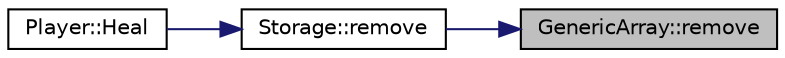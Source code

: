 digraph "GenericArray::remove"
{
 // INTERACTIVE_SVG=YES
 // LATEX_PDF_SIZE
  edge [fontname="Helvetica",fontsize="10",labelfontname="Helvetica",labelfontsize="10"];
  node [fontname="Helvetica",fontsize="10",shape=record];
  rankdir="RL";
  Node1 [label="GenericArray::remove",height=0.2,width=0.4,color="black", fillcolor="grey75", style="filled", fontcolor="black",tooltip="Removes an Element from the Array."];
  Node1 -> Node2 [dir="back",color="midnightblue",fontsize="10",style="solid"];
  Node2 [label="Storage::remove",height=0.2,width=0.4,color="black", fillcolor="white", style="filled",URL="$class_storage.html#a0210115c208c5cfd5d52e66423f3d723",tooltip="Removes an Item from the Storage according to its index."];
  Node2 -> Node3 [dir="back",color="midnightblue",fontsize="10",style="solid"];
  Node3 [label="Player::Heal",height=0.2,width=0.4,color="black", fillcolor="white", style="filled",URL="$class_player.html#abcb7d3223f85a71cc8c69dee6f87f3e4",tooltip="Healing with an Item."];
}
